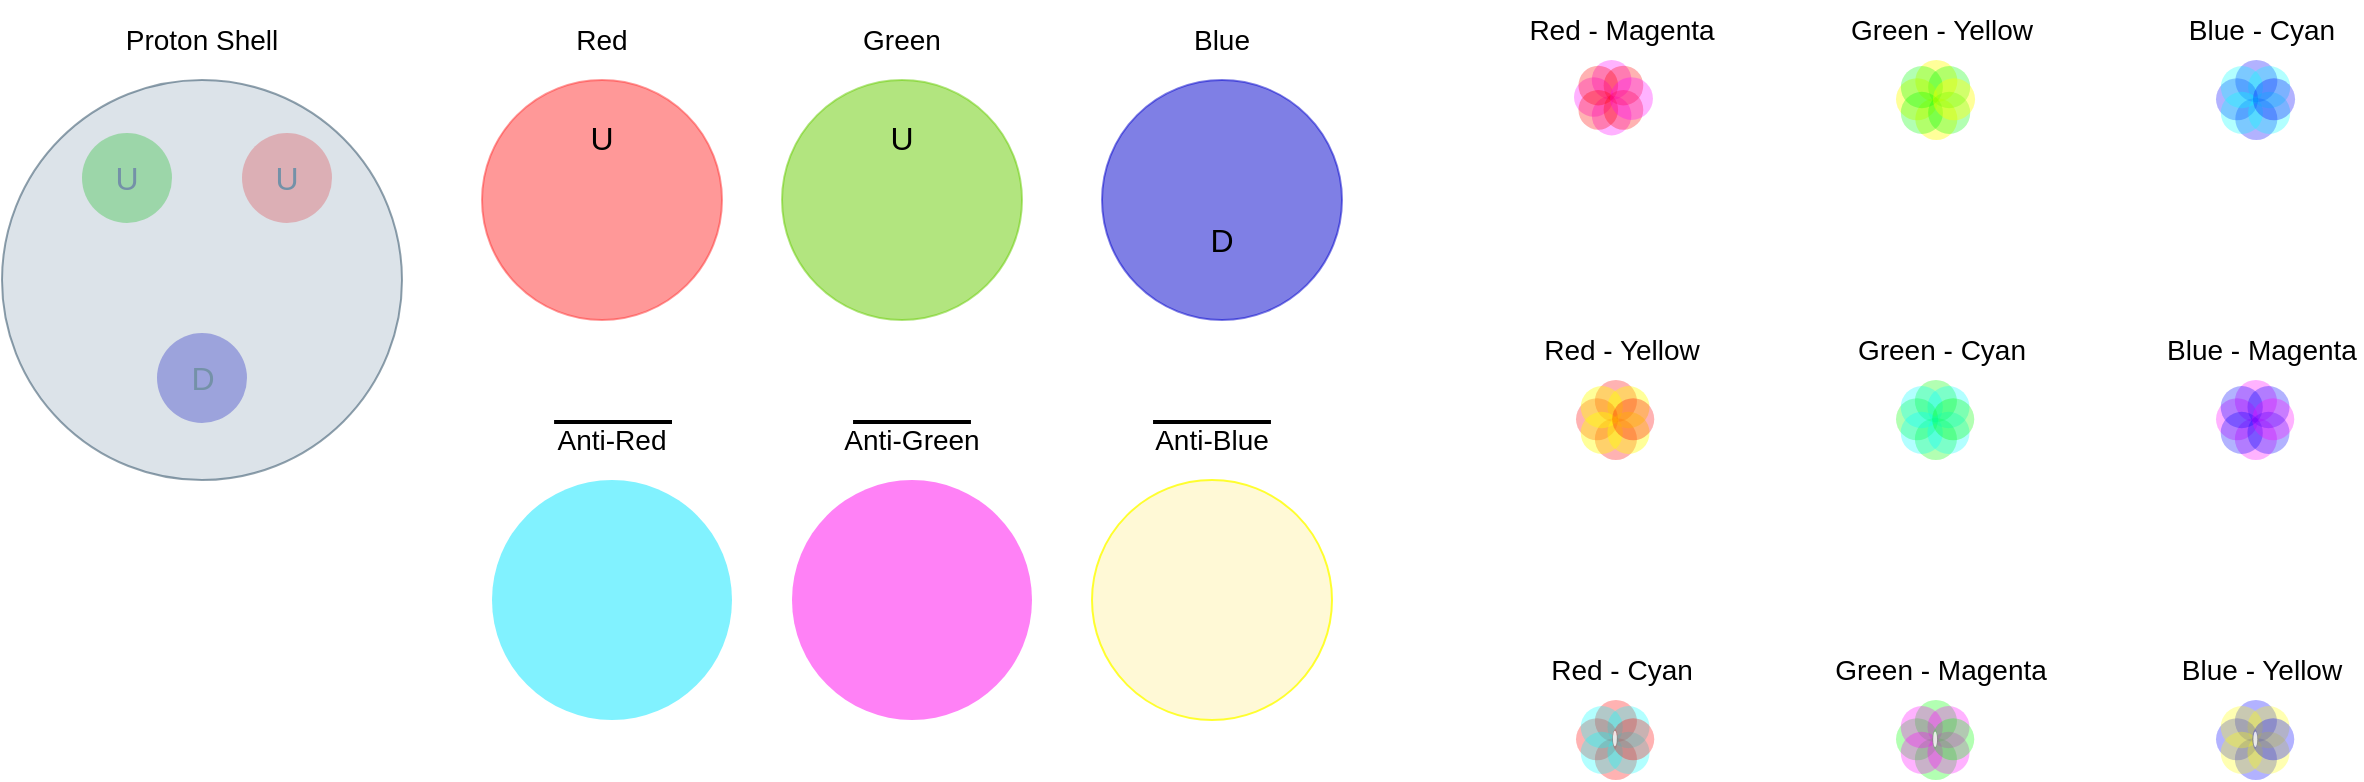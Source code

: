 <mxfile version="26.0.16">
  <diagram id="3228e29e-7158-1315-38df-8450db1d8a1d" name="Page-1">
    <mxGraphModel dx="1426" dy="781" grid="1" gridSize="10" guides="1" tooltips="1" connect="1" arrows="1" fold="1" page="1" pageScale="1" pageWidth="1920" pageHeight="1200" background="none" math="0" shadow="0">
      <root>
        <mxCell id="0" />
        <mxCell id="1" parent="0" />
        <mxCell id="21643" value="U" style="ellipse;whiteSpace=wrap;html=1;aspect=fixed;rounded=1;shadow=0;glass=0;labelBackgroundColor=none;strokeColor=none;strokeWidth=1;fillColor=#00CC00;gradientColor=none;fontFamily=Helvetica;fontSize=16;fontColor=#2F5B7C;align=center;opacity=50;spacing=15;" parent="1" vertex="1">
          <mxGeometry x="80" y="106.5" width="45" height="45" as="geometry" />
        </mxCell>
        <mxCell id="21646" value="D" style="ellipse;whiteSpace=wrap;html=1;aspect=fixed;rounded=1;shadow=0;glass=0;labelBackgroundColor=none;strokeColor=none;strokeWidth=1;fillColor=#0000CC;gradientColor=none;fontFamily=Helvetica;fontSize=16;fontColor=#2F5B7C;align=center;opacity=50;spacing=15;" parent="1" vertex="1">
          <mxGeometry x="117.5" y="206.5" width="45" height="45" as="geometry" />
        </mxCell>
        <mxCell id="21647" value="U" style="ellipse;whiteSpace=wrap;html=1;aspect=fixed;rounded=1;shadow=0;glass=0;labelBackgroundColor=none;strokeColor=none;strokeWidth=1;fillColor=light-dark(#FF3333,#A4A0C6);gradientColor=none;fontFamily=Helvetica;fontSize=16;fontColor=#2F5B7C;align=center;opacity=50;spacing=15;" parent="1" vertex="1">
          <mxGeometry x="160" y="106.5" width="45" height="45" as="geometry" />
        </mxCell>
        <mxCell id="bFYOORf80n9mSj3Ef2z4-21749" value="" style="group;aspect=fixed;" vertex="1" connectable="0" parent="1">
          <mxGeometry x="826" y="70" width="40" height="40" as="geometry" />
        </mxCell>
        <mxCell id="bFYOORf80n9mSj3Ef2z4-21750" value="" style="ellipse;whiteSpace=wrap;html=1;aspect=fixed;rounded=1;shadow=0;labelBackgroundColor=none;strokeColor=none;strokeWidth=3;fillColor=#FF00FF;gradientColor=none;fontFamily=Helvetica;fontSize=14;fontColor=#AE4132;align=center;opacity=30;" vertex="1" parent="bFYOORf80n9mSj3Ef2z4-21749">
          <mxGeometry x="8.889" y="17.857" width="19.832" height="19.832" as="geometry" />
        </mxCell>
        <mxCell id="bFYOORf80n9mSj3Ef2z4-21751" value="" style="ellipse;whiteSpace=wrap;html=1;aspect=fixed;rounded=1;shadow=0;labelBackgroundColor=none;strokeColor=none;strokeWidth=3;fillColor=light-dark(#FF00FF,#85ABC7);gradientColor=none;fontFamily=Helvetica;fontSize=14;fontColor=#AE4132;align=center;opacity=30;" vertex="1" parent="bFYOORf80n9mSj3Ef2z4-21749">
          <mxGeometry x="8.889" width="19.832" height="19.832" as="geometry" />
        </mxCell>
        <mxCell id="bFYOORf80n9mSj3Ef2z4-21752" value="" style="ellipse;whiteSpace=wrap;html=1;aspect=fixed;rounded=1;shadow=0;labelBackgroundColor=none;strokeColor=none;strokeWidth=3;fillColor=light-dark(#ff0000, #2292c4);gradientColor=none;fontFamily=Helvetica;fontSize=14;fontColor=#AE4132;align=center;opacity=30;" vertex="1" parent="bFYOORf80n9mSj3Ef2z4-21749">
          <mxGeometry x="14.815" y="2.857" width="19.832" height="19.832" as="geometry" />
        </mxCell>
        <mxCell id="bFYOORf80n9mSj3Ef2z4-21753" value="" style="ellipse;whiteSpace=wrap;html=1;aspect=fixed;rounded=1;shadow=0;labelBackgroundColor=none;strokeColor=none;strokeWidth=3;fillColor=#FF00FF;gradientColor=none;fontFamily=Helvetica;fontSize=14;fontColor=#AE4132;align=center;opacity=30;" vertex="1" parent="bFYOORf80n9mSj3Ef2z4-21749">
          <mxGeometry y="8.571" width="19.832" height="19.832" as="geometry" />
        </mxCell>
        <mxCell id="bFYOORf80n9mSj3Ef2z4-21754" value="" style="ellipse;whiteSpace=wrap;html=1;aspect=fixed;rounded=1;shadow=0;labelBackgroundColor=none;strokeColor=none;strokeWidth=3;fillColor=#FF0000;gradientColor=none;fontFamily=Helvetica;fontSize=14;fontColor=#AE4132;align=center;opacity=30;" vertex="1" parent="bFYOORf80n9mSj3Ef2z4-21749">
          <mxGeometry x="2.222" y="15" width="19.832" height="19.832" as="geometry" />
        </mxCell>
        <mxCell id="bFYOORf80n9mSj3Ef2z4-21755" value="" style="ellipse;whiteSpace=wrap;html=1;aspect=fixed;rounded=1;shadow=0;labelBackgroundColor=none;strokeColor=none;strokeWidth=3;fillColor=light-dark(#FF0000,#BD6300);gradientColor=none;fontFamily=Helvetica;fontSize=14;fontColor=#AE4132;align=center;opacity=30;" vertex="1" parent="bFYOORf80n9mSj3Ef2z4-21749">
          <mxGeometry x="2.222" y="2.857" width="19.832" height="19.832" as="geometry" />
        </mxCell>
        <mxCell id="bFYOORf80n9mSj3Ef2z4-21756" value="" style="ellipse;whiteSpace=wrap;html=1;aspect=fixed;rounded=1;shadow=0;labelBackgroundColor=none;strokeColor=none;strokeWidth=3;fillColor=light-dark(#FF0000,#ED705F);gradientColor=none;fontFamily=Helvetica;fontSize=14;fontColor=#AE4132;align=center;opacity=30;" vertex="1" parent="bFYOORf80n9mSj3Ef2z4-21749">
          <mxGeometry x="14.815" y="15" width="19.832" height="19.832" as="geometry" />
        </mxCell>
        <mxCell id="bFYOORf80n9mSj3Ef2z4-21757" value="" style="ellipse;whiteSpace=wrap;html=1;aspect=fixed;rounded=1;shadow=0;labelBackgroundColor=none;strokeColor=none;strokeWidth=3;fillColor=#FF00FF;gradientColor=none;fontFamily=Helvetica;fontSize=14;fontColor=#AE4132;align=center;opacity=30;" vertex="1" parent="bFYOORf80n9mSj3Ef2z4-21749">
          <mxGeometry x="18.04" y="8.57" width="21.43" height="21.43" as="geometry" />
        </mxCell>
        <mxCell id="bFYOORf80n9mSj3Ef2z4-21758" value="" style="group;aspect=fixed;" vertex="1" connectable="0" parent="1">
          <mxGeometry x="1147" y="230" width="39.13" height="40" as="geometry" />
        </mxCell>
        <mxCell id="bFYOORf80n9mSj3Ef2z4-21759" value="" style="ellipse;whiteSpace=wrap;html=1;aspect=fixed;rounded=1;shadow=0;labelBackgroundColor=none;strokeColor=none;strokeWidth=3;fillColor=#FF00FF;gradientColor=none;fontFamily=Helvetica;fontSize=14;fontColor=#AE4132;align=center;opacity=30;" vertex="1" parent="bFYOORf80n9mSj3Ef2z4-21758">
          <mxGeometry x="9.434" y="18.952" width="21.047" height="21.047" as="geometry" />
        </mxCell>
        <mxCell id="bFYOORf80n9mSj3Ef2z4-21760" value="" style="ellipse;whiteSpace=wrap;html=1;aspect=fixed;rounded=1;shadow=0;labelBackgroundColor=none;strokeColor=none;strokeWidth=3;fillColor=light-dark(#FF00FF,#85ABC7);gradientColor=none;fontFamily=Helvetica;fontSize=14;fontColor=#AE4132;align=center;opacity=30;" vertex="1" parent="bFYOORf80n9mSj3Ef2z4-21758">
          <mxGeometry x="9.434" width="21.047" height="21.047" as="geometry" />
        </mxCell>
        <mxCell id="bFYOORf80n9mSj3Ef2z4-21761" value="" style="ellipse;whiteSpace=wrap;html=1;aspect=fixed;rounded=1;shadow=0;labelBackgroundColor=none;strokeColor=none;strokeWidth=3;fillColor=light-dark(#0000FF,#BD6300);gradientColor=none;fontFamily=Helvetica;fontSize=14;fontColor=#AE4132;align=center;opacity=30;" vertex="1" parent="bFYOORf80n9mSj3Ef2z4-21758">
          <mxGeometry x="15.723" y="3.032" width="21.047" height="21.047" as="geometry" />
        </mxCell>
        <mxCell id="bFYOORf80n9mSj3Ef2z4-21762" value="" style="ellipse;whiteSpace=wrap;html=1;aspect=fixed;rounded=1;shadow=0;labelBackgroundColor=none;strokeColor=none;strokeWidth=3;fillColor=#FF00FF;gradientColor=none;fontFamily=Helvetica;fontSize=14;fontColor=#AE4132;align=center;opacity=30;" vertex="1" parent="bFYOORf80n9mSj3Ef2z4-21758">
          <mxGeometry y="9.097" width="21.047" height="21.047" as="geometry" />
        </mxCell>
        <mxCell id="bFYOORf80n9mSj3Ef2z4-21763" value="" style="ellipse;whiteSpace=wrap;html=1;aspect=fixed;rounded=1;shadow=0;labelBackgroundColor=none;strokeColor=none;strokeWidth=3;fillColor=light-dark(#0000FF,#BD6300);gradientColor=none;fontFamily=Helvetica;fontSize=14;fontColor=#AE4132;align=center;opacity=30;" vertex="1" parent="bFYOORf80n9mSj3Ef2z4-21758">
          <mxGeometry x="2.359" y="15.92" width="21.047" height="21.047" as="geometry" />
        </mxCell>
        <mxCell id="bFYOORf80n9mSj3Ef2z4-21764" value="" style="ellipse;whiteSpace=wrap;html=1;aspect=fixed;rounded=1;shadow=0;labelBackgroundColor=none;strokeColor=none;strokeWidth=3;fillColor=light-dark(#0000FF,#BD6300);gradientColor=none;fontFamily=Helvetica;fontSize=14;fontColor=#AE4132;align=center;opacity=30;" vertex="1" parent="bFYOORf80n9mSj3Ef2z4-21758">
          <mxGeometry x="2.359" y="3.032" width="21.047" height="21.047" as="geometry" />
        </mxCell>
        <mxCell id="bFYOORf80n9mSj3Ef2z4-21765" value="" style="ellipse;whiteSpace=wrap;html=1;aspect=fixed;rounded=1;shadow=0;labelBackgroundColor=none;strokeColor=none;strokeWidth=3;fillColor=light-dark(#0000FF,#BD6300);gradientColor=none;fontFamily=Helvetica;fontSize=14;fontColor=#AE4132;align=center;opacity=30;" vertex="1" parent="bFYOORf80n9mSj3Ef2z4-21758">
          <mxGeometry x="15.723" y="15.92" width="21.047" height="21.047" as="geometry" />
        </mxCell>
        <mxCell id="bFYOORf80n9mSj3Ef2z4-21766" value="" style="ellipse;whiteSpace=wrap;html=1;aspect=fixed;rounded=1;shadow=0;labelBackgroundColor=none;strokeColor=none;strokeWidth=3;fillColor=#FF00FF;gradientColor=none;fontFamily=Helvetica;fontSize=14;fontColor=#AE4132;align=center;opacity=30;" vertex="1" parent="bFYOORf80n9mSj3Ef2z4-21758">
          <mxGeometry x="18.082" y="9.097" width="21.047" height="21.047" as="geometry" />
        </mxCell>
        <mxCell id="bFYOORf80n9mSj3Ef2z4-21767" value="" style="group;aspect=fixed;" vertex="1" connectable="0" parent="1">
          <mxGeometry x="987" y="70" width="40" height="40" as="geometry" />
        </mxCell>
        <mxCell id="bFYOORf80n9mSj3Ef2z4-21768" value="" style="ellipse;whiteSpace=wrap;html=1;aspect=fixed;rounded=1;shadow=0;labelBackgroundColor=none;strokeColor=none;strokeWidth=3;fillColor=light-dark(#FFFF00,#85ABC7);gradientColor=none;fontFamily=Helvetica;fontSize=14;fontColor=#AE4132;align=center;opacity=40;" vertex="1" parent="bFYOORf80n9mSj3Ef2z4-21767">
          <mxGeometry x="9.644" y="18.952" width="21.048" height="21.048" as="geometry" />
        </mxCell>
        <mxCell id="bFYOORf80n9mSj3Ef2z4-21769" value="" style="ellipse;whiteSpace=wrap;html=1;aspect=fixed;rounded=1;shadow=0;labelBackgroundColor=none;strokeColor=none;strokeWidth=3;fillColor=light-dark(#FFFF00,#85ABC7);gradientColor=none;fontFamily=Helvetica;fontSize=14;fontColor=#AE4132;align=center;opacity=40;" vertex="1" parent="bFYOORf80n9mSj3Ef2z4-21767">
          <mxGeometry x="9.644" width="21.048" height="21.048" as="geometry" />
        </mxCell>
        <mxCell id="bFYOORf80n9mSj3Ef2z4-21770" value="" style="ellipse;whiteSpace=wrap;html=1;aspect=fixed;rounded=1;shadow=0;labelBackgroundColor=none;strokeColor=none;strokeWidth=3;fillColor=light-dark(#00FF00,#BD6300);gradientColor=none;fontFamily=Helvetica;fontSize=14;fontColor=#AE4132;align=center;opacity=30;" vertex="1" parent="bFYOORf80n9mSj3Ef2z4-21767">
          <mxGeometry x="16.073" y="3.032" width="21.048" height="21.048" as="geometry" />
        </mxCell>
        <mxCell id="bFYOORf80n9mSj3Ef2z4-21771" value="" style="ellipse;whiteSpace=wrap;html=1;aspect=fixed;rounded=1;shadow=0;labelBackgroundColor=none;strokeColor=none;strokeWidth=3;fillColor=light-dark(#FFFF00,#85ABC7);gradientColor=none;fontFamily=Helvetica;fontSize=14;fontColor=#AE4132;align=center;opacity=40;" vertex="1" parent="bFYOORf80n9mSj3Ef2z4-21767">
          <mxGeometry y="9.097" width="21.048" height="21.048" as="geometry" />
        </mxCell>
        <mxCell id="bFYOORf80n9mSj3Ef2z4-21772" value="" style="ellipse;whiteSpace=wrap;html=1;aspect=fixed;rounded=1;shadow=0;labelBackgroundColor=none;strokeColor=none;strokeWidth=3;fillColor=light-dark(#00FF00,#BD6300);gradientColor=none;fontFamily=Helvetica;fontSize=14;fontColor=#AE4132;align=center;opacity=30;" vertex="1" parent="bFYOORf80n9mSj3Ef2z4-21767">
          <mxGeometry x="2.411" y="15.92" width="21.048" height="21.048" as="geometry" />
        </mxCell>
        <mxCell id="bFYOORf80n9mSj3Ef2z4-21773" value="" style="ellipse;whiteSpace=wrap;html=1;aspect=fixed;rounded=1;shadow=0;labelBackgroundColor=none;strokeColor=none;strokeWidth=3;fillColor=light-dark(#00FF00,#BD6300);gradientColor=none;fontFamily=Helvetica;fontSize=14;fontColor=#AE4132;align=center;opacity=30;" vertex="1" parent="bFYOORf80n9mSj3Ef2z4-21767">
          <mxGeometry x="2.411" y="3.032" width="21.048" height="21.048" as="geometry" />
        </mxCell>
        <mxCell id="bFYOORf80n9mSj3Ef2z4-21774" value="" style="ellipse;whiteSpace=wrap;html=1;aspect=fixed;rounded=1;shadow=0;labelBackgroundColor=none;strokeColor=none;strokeWidth=3;fillColor=light-dark(#00FF00,#BD6300);gradientColor=none;fontFamily=Helvetica;fontSize=14;fontColor=#AE4132;align=center;opacity=30;" vertex="1" parent="bFYOORf80n9mSj3Ef2z4-21767">
          <mxGeometry x="16.073" y="15.92" width="21.048" height="21.048" as="geometry" />
        </mxCell>
        <mxCell id="bFYOORf80n9mSj3Ef2z4-21775" value="" style="ellipse;whiteSpace=wrap;html=1;aspect=fixed;rounded=1;shadow=0;labelBackgroundColor=none;strokeColor=none;strokeWidth=3;fillColor=light-dark(#FFFF00,#85ABC7);gradientColor=none;fontFamily=Helvetica;fontSize=14;fontColor=#AE4132;align=center;opacity=40;" vertex="1" parent="bFYOORf80n9mSj3Ef2z4-21767">
          <mxGeometry x="18.484" y="9.097" width="21.048" height="21.048" as="geometry" />
        </mxCell>
        <mxCell id="bFYOORf80n9mSj3Ef2z4-21776" value="" style="group;aspect=fixed;" vertex="1" connectable="0" parent="1">
          <mxGeometry x="827" y="230" width="39.13" height="40" as="geometry" />
        </mxCell>
        <mxCell id="bFYOORf80n9mSj3Ef2z4-21777" value="" style="ellipse;whiteSpace=wrap;html=1;aspect=fixed;rounded=1;shadow=0;labelBackgroundColor=none;strokeColor=none;strokeWidth=3;fillColor=light-dark(#FF0000,#85ABC7);gradientColor=none;fontFamily=Helvetica;fontSize=14;fontColor=#AE4132;align=center;opacity=30;" vertex="1" parent="bFYOORf80n9mSj3Ef2z4-21776">
          <mxGeometry x="9.434" y="18.952" width="21.047" height="21.047" as="geometry" />
        </mxCell>
        <mxCell id="bFYOORf80n9mSj3Ef2z4-21778" value="" style="ellipse;whiteSpace=wrap;html=1;aspect=fixed;rounded=1;shadow=0;labelBackgroundColor=none;strokeColor=none;strokeWidth=3;fillColor=light-dark(#FF0000,#85ABC7);gradientColor=none;fontFamily=Helvetica;fontSize=14;fontColor=#AE4132;align=center;opacity=30;" vertex="1" parent="bFYOORf80n9mSj3Ef2z4-21776">
          <mxGeometry x="9.434" width="21.047" height="21.047" as="geometry" />
        </mxCell>
        <mxCell id="bFYOORf80n9mSj3Ef2z4-21779" value="" style="ellipse;whiteSpace=wrap;html=1;aspect=fixed;rounded=1;shadow=0;labelBackgroundColor=none;strokeColor=none;strokeWidth=3;fillColor=light-dark(#FFFF00,#BD6300);gradientColor=none;fontFamily=Helvetica;fontSize=14;fontColor=#AE4132;align=center;opacity=40;" vertex="1" parent="bFYOORf80n9mSj3Ef2z4-21776">
          <mxGeometry x="15.723" y="3.032" width="21.047" height="21.047" as="geometry" />
        </mxCell>
        <mxCell id="bFYOORf80n9mSj3Ef2z4-21780" value="" style="ellipse;whiteSpace=wrap;html=1;aspect=fixed;rounded=1;shadow=0;labelBackgroundColor=none;strokeColor=none;strokeWidth=3;fillColor=light-dark(#FF0000,#85ABC7);gradientColor=none;fontFamily=Helvetica;fontSize=14;fontColor=#AE4132;align=center;opacity=30;" vertex="1" parent="bFYOORf80n9mSj3Ef2z4-21776">
          <mxGeometry y="9.097" width="21.047" height="21.047" as="geometry" />
        </mxCell>
        <mxCell id="bFYOORf80n9mSj3Ef2z4-21781" value="" style="ellipse;whiteSpace=wrap;html=1;aspect=fixed;rounded=1;shadow=0;labelBackgroundColor=none;strokeColor=none;strokeWidth=3;fillColor=light-dark(#FFFF00,#BD6300);gradientColor=none;fontFamily=Helvetica;fontSize=14;fontColor=#AE4132;align=center;opacity=40;" vertex="1" parent="bFYOORf80n9mSj3Ef2z4-21776">
          <mxGeometry x="2.359" y="15.92" width="21.047" height="21.047" as="geometry" />
        </mxCell>
        <mxCell id="bFYOORf80n9mSj3Ef2z4-21782" value="" style="ellipse;whiteSpace=wrap;html=1;aspect=fixed;rounded=1;shadow=0;labelBackgroundColor=none;strokeColor=none;strokeWidth=3;fillColor=light-dark(#FFFF00,#BD6300);gradientColor=none;fontFamily=Helvetica;fontSize=14;fontColor=#AE4132;align=center;opacity=40;" vertex="1" parent="bFYOORf80n9mSj3Ef2z4-21776">
          <mxGeometry x="2.359" y="3.032" width="21.047" height="21.047" as="geometry" />
        </mxCell>
        <mxCell id="bFYOORf80n9mSj3Ef2z4-21783" value="" style="ellipse;whiteSpace=wrap;html=1;aspect=fixed;rounded=1;shadow=0;labelBackgroundColor=none;strokeColor=none;strokeWidth=3;fillColor=light-dark(#FFFF00,#BD6300);gradientColor=none;fontFamily=Helvetica;fontSize=14;fontColor=#AE4132;align=center;opacity=40;" vertex="1" parent="bFYOORf80n9mSj3Ef2z4-21776">
          <mxGeometry x="15.723" y="15.92" width="21.047" height="21.047" as="geometry" />
        </mxCell>
        <mxCell id="bFYOORf80n9mSj3Ef2z4-21784" value="" style="ellipse;whiteSpace=wrap;html=1;aspect=fixed;rounded=1;shadow=0;labelBackgroundColor=none;strokeColor=none;strokeWidth=3;fillColor=light-dark(#FF0000,#85ABC7);gradientColor=none;fontFamily=Helvetica;fontSize=14;fontColor=#AE4132;align=center;opacity=30;" vertex="1" parent="bFYOORf80n9mSj3Ef2z4-21776">
          <mxGeometry x="18.082" y="9.097" width="21.047" height="21.047" as="geometry" />
        </mxCell>
        <mxCell id="bFYOORf80n9mSj3Ef2z4-21785" value="" style="group;aspect=fixed;" vertex="1" connectable="0" parent="1">
          <mxGeometry x="1147" y="70" width="40" height="40" as="geometry" />
        </mxCell>
        <mxCell id="bFYOORf80n9mSj3Ef2z4-21786" value="" style="ellipse;whiteSpace=wrap;html=1;aspect=fixed;rounded=1;shadow=0;labelBackgroundColor=none;strokeColor=none;strokeWidth=3;fillColor=light-dark(#0000FF,#85ABC7);gradientColor=none;fontFamily=Helvetica;fontSize=14;fontColor=#AE4132;align=center;opacity=30;" vertex="1" parent="bFYOORf80n9mSj3Ef2z4-21785">
          <mxGeometry x="9.644" y="18.952" width="21.048" height="21.048" as="geometry" />
        </mxCell>
        <mxCell id="bFYOORf80n9mSj3Ef2z4-21787" value="" style="ellipse;whiteSpace=wrap;html=1;aspect=fixed;rounded=1;shadow=0;labelBackgroundColor=none;strokeColor=none;strokeWidth=3;fillColor=light-dark(#0000FF,#85ABC7);gradientColor=none;fontFamily=Helvetica;fontSize=14;fontColor=#AE4132;align=center;opacity=30;" vertex="1" parent="bFYOORf80n9mSj3Ef2z4-21785">
          <mxGeometry x="9.644" width="21.048" height="21.048" as="geometry" />
        </mxCell>
        <mxCell id="bFYOORf80n9mSj3Ef2z4-21788" value="" style="ellipse;whiteSpace=wrap;html=1;aspect=fixed;rounded=1;shadow=0;labelBackgroundColor=none;strokeColor=none;strokeWidth=3;fillColor=light-dark(#00FFFF,#BD6300);gradientColor=none;fontFamily=Helvetica;fontSize=14;fontColor=#AE4132;align=center;opacity=30;" vertex="1" parent="bFYOORf80n9mSj3Ef2z4-21785">
          <mxGeometry x="16.073" y="3.032" width="21.048" height="21.048" as="geometry" />
        </mxCell>
        <mxCell id="bFYOORf80n9mSj3Ef2z4-21789" value="" style="ellipse;whiteSpace=wrap;html=1;aspect=fixed;rounded=1;shadow=0;labelBackgroundColor=none;strokeColor=none;strokeWidth=3;fillColor=light-dark(#0000FF,#85ABC7);gradientColor=none;fontFamily=Helvetica;fontSize=14;fontColor=#AE4132;align=center;opacity=30;" vertex="1" parent="bFYOORf80n9mSj3Ef2z4-21785">
          <mxGeometry y="9.097" width="21.048" height="21.048" as="geometry" />
        </mxCell>
        <mxCell id="bFYOORf80n9mSj3Ef2z4-21790" value="" style="ellipse;whiteSpace=wrap;html=1;aspect=fixed;rounded=1;shadow=0;labelBackgroundColor=none;strokeColor=none;strokeWidth=3;fillColor=light-dark(#00FFFF,#BD6300);gradientColor=none;fontFamily=Helvetica;fontSize=14;fontColor=#AE4132;align=center;opacity=30;" vertex="1" parent="bFYOORf80n9mSj3Ef2z4-21785">
          <mxGeometry x="2.411" y="15.92" width="21.048" height="21.048" as="geometry" />
        </mxCell>
        <mxCell id="bFYOORf80n9mSj3Ef2z4-21791" value="" style="ellipse;whiteSpace=wrap;html=1;aspect=fixed;rounded=1;shadow=0;labelBackgroundColor=none;strokeColor=none;strokeWidth=3;fillColor=light-dark(#00FFFF,#BD6300);gradientColor=none;fontFamily=Helvetica;fontSize=14;fontColor=#AE4132;align=center;opacity=30;" vertex="1" parent="bFYOORf80n9mSj3Ef2z4-21785">
          <mxGeometry x="2.411" y="3.032" width="21.048" height="21.048" as="geometry" />
        </mxCell>
        <mxCell id="bFYOORf80n9mSj3Ef2z4-21792" value="" style="ellipse;whiteSpace=wrap;html=1;aspect=fixed;rounded=1;shadow=0;labelBackgroundColor=none;strokeColor=none;strokeWidth=3;fillColor=light-dark(#00FFFF,#BD6300);gradientColor=none;fontFamily=Helvetica;fontSize=14;fontColor=#AE4132;align=center;opacity=30;" vertex="1" parent="bFYOORf80n9mSj3Ef2z4-21785">
          <mxGeometry x="16.073" y="15.92" width="21.048" height="21.048" as="geometry" />
        </mxCell>
        <mxCell id="bFYOORf80n9mSj3Ef2z4-21793" value="" style="ellipse;whiteSpace=wrap;html=1;aspect=fixed;rounded=1;shadow=0;labelBackgroundColor=none;strokeColor=none;strokeWidth=3;fillColor=light-dark(#0000FF,#85ABC7);gradientColor=none;fontFamily=Helvetica;fontSize=14;fontColor=#AE4132;align=center;opacity=30;" vertex="1" parent="bFYOORf80n9mSj3Ef2z4-21785">
          <mxGeometry x="18.484" y="9.097" width="21.048" height="21.048" as="geometry" />
        </mxCell>
        <mxCell id="bFYOORf80n9mSj3Ef2z4-21794" value="" style="group;aspect=fixed;" vertex="1" connectable="0" parent="1">
          <mxGeometry x="987" y="230" width="39.13" height="40" as="geometry" />
        </mxCell>
        <mxCell id="bFYOORf80n9mSj3Ef2z4-21795" value="" style="ellipse;whiteSpace=wrap;html=1;aspect=fixed;rounded=1;shadow=0;labelBackgroundColor=none;strokeColor=none;strokeWidth=3;fillColor=light-dark(#00FF00,#85ABC7);gradientColor=none;fontFamily=Helvetica;fontSize=14;fontColor=#AE4132;align=center;opacity=30;" vertex="1" parent="bFYOORf80n9mSj3Ef2z4-21794">
          <mxGeometry x="9.434" y="18.952" width="21.047" height="21.047" as="geometry" />
        </mxCell>
        <mxCell id="bFYOORf80n9mSj3Ef2z4-21796" value="" style="ellipse;whiteSpace=wrap;html=1;aspect=fixed;rounded=1;shadow=0;labelBackgroundColor=none;strokeColor=none;strokeWidth=3;fillColor=light-dark(#00FF00,#85ABC7);gradientColor=none;fontFamily=Helvetica;fontSize=14;fontColor=#AE4132;align=center;opacity=30;" vertex="1" parent="bFYOORf80n9mSj3Ef2z4-21794">
          <mxGeometry x="9.434" width="21.047" height="21.047" as="geometry" />
        </mxCell>
        <mxCell id="bFYOORf80n9mSj3Ef2z4-21797" value="" style="ellipse;whiteSpace=wrap;html=1;aspect=fixed;rounded=1;shadow=0;labelBackgroundColor=none;strokeColor=none;strokeWidth=3;fillColor=light-dark(#00FFFF,#BD6300);gradientColor=none;fontFamily=Helvetica;fontSize=14;fontColor=#AE4132;align=center;opacity=30;" vertex="1" parent="bFYOORf80n9mSj3Ef2z4-21794">
          <mxGeometry x="15.723" y="3.032" width="21.047" height="21.047" as="geometry" />
        </mxCell>
        <mxCell id="bFYOORf80n9mSj3Ef2z4-21798" value="" style="ellipse;whiteSpace=wrap;html=1;aspect=fixed;rounded=1;shadow=0;labelBackgroundColor=none;strokeColor=none;strokeWidth=3;fillColor=light-dark(#00FF00,#85ABC7);gradientColor=none;fontFamily=Helvetica;fontSize=14;fontColor=#AE4132;align=center;opacity=30;" vertex="1" parent="bFYOORf80n9mSj3Ef2z4-21794">
          <mxGeometry y="9.097" width="21.047" height="21.047" as="geometry" />
        </mxCell>
        <mxCell id="bFYOORf80n9mSj3Ef2z4-21799" value="" style="ellipse;whiteSpace=wrap;html=1;aspect=fixed;rounded=1;shadow=0;labelBackgroundColor=none;strokeColor=none;strokeWidth=3;fillColor=light-dark(#00FFFF,#BD6300);gradientColor=none;fontFamily=Helvetica;fontSize=14;fontColor=#AE4132;align=center;opacity=30;" vertex="1" parent="bFYOORf80n9mSj3Ef2z4-21794">
          <mxGeometry x="2.359" y="15.92" width="21.047" height="21.047" as="geometry" />
        </mxCell>
        <mxCell id="bFYOORf80n9mSj3Ef2z4-21800" value="" style="ellipse;whiteSpace=wrap;html=1;aspect=fixed;rounded=1;shadow=0;labelBackgroundColor=none;strokeColor=none;strokeWidth=3;fillColor=light-dark(#00FFFF,#BD6300);gradientColor=none;fontFamily=Helvetica;fontSize=14;fontColor=#AE4132;align=center;opacity=30;" vertex="1" parent="bFYOORf80n9mSj3Ef2z4-21794">
          <mxGeometry x="2.359" y="3.032" width="21.047" height="21.047" as="geometry" />
        </mxCell>
        <mxCell id="bFYOORf80n9mSj3Ef2z4-21801" value="" style="ellipse;whiteSpace=wrap;html=1;aspect=fixed;rounded=1;shadow=0;labelBackgroundColor=none;strokeColor=none;strokeWidth=3;fillColor=light-dark(#00FFFF,#BD6300);gradientColor=none;fontFamily=Helvetica;fontSize=14;fontColor=#AE4132;align=center;opacity=30;" vertex="1" parent="bFYOORf80n9mSj3Ef2z4-21794">
          <mxGeometry x="15.723" y="15.92" width="21.047" height="21.047" as="geometry" />
        </mxCell>
        <mxCell id="bFYOORf80n9mSj3Ef2z4-21802" value="" style="ellipse;whiteSpace=wrap;html=1;aspect=fixed;rounded=1;shadow=0;labelBackgroundColor=none;strokeColor=none;strokeWidth=3;fillColor=light-dark(#00FF00,#85ABC7);gradientColor=none;fontFamily=Helvetica;fontSize=14;fontColor=#AE4132;align=center;opacity=30;" vertex="1" parent="bFYOORf80n9mSj3Ef2z4-21794">
          <mxGeometry x="18.082" y="9.097" width="21.047" height="21.047" as="geometry" />
        </mxCell>
        <mxCell id="bFYOORf80n9mSj3Ef2z4-21803" value="&lt;font style=&quot;font-size: 14px;&quot;&gt;Red - Magenta&lt;/font&gt;" style="text;strokeColor=none;align=center;fillColor=none;html=1;verticalAlign=middle;whiteSpace=wrap;rounded=0;" vertex="1" parent="1">
          <mxGeometry x="800" y="40" width="100" height="30" as="geometry" />
        </mxCell>
        <mxCell id="bFYOORf80n9mSj3Ef2z4-21804" value="&lt;font style=&quot;font-size: 14px;&quot;&gt;Blue - Cyan&lt;/font&gt;" style="text;strokeColor=none;align=center;fillColor=none;html=1;verticalAlign=middle;whiteSpace=wrap;rounded=0;" vertex="1" parent="1">
          <mxGeometry x="1120" y="40" width="100" height="30" as="geometry" />
        </mxCell>
        <mxCell id="bFYOORf80n9mSj3Ef2z4-21805" value="&lt;font style=&quot;font-size: 14px;&quot;&gt;Green - Yellow&lt;/font&gt;" style="text;strokeColor=none;align=center;fillColor=none;html=1;verticalAlign=middle;whiteSpace=wrap;rounded=0;" vertex="1" parent="1">
          <mxGeometry x="960" y="40" width="100" height="30" as="geometry" />
        </mxCell>
        <mxCell id="bFYOORf80n9mSj3Ef2z4-21806" value="&lt;font style=&quot;font-size: 14px;&quot;&gt;Red - Yellow&lt;/font&gt;" style="text;strokeColor=none;align=center;fillColor=none;html=1;verticalAlign=middle;whiteSpace=wrap;rounded=0;" vertex="1" parent="1">
          <mxGeometry x="800" y="200" width="100" height="30" as="geometry" />
        </mxCell>
        <mxCell id="bFYOORf80n9mSj3Ef2z4-21807" value="&lt;font style=&quot;font-size: 14px;&quot;&gt;Green - Cyan&lt;/font&gt;" style="text;strokeColor=none;align=center;fillColor=none;html=1;verticalAlign=middle;whiteSpace=wrap;rounded=0;" vertex="1" parent="1">
          <mxGeometry x="960" y="200" width="100" height="30" as="geometry" />
        </mxCell>
        <mxCell id="bFYOORf80n9mSj3Ef2z4-21808" value="&lt;span style=&quot;font-size: 14px;&quot;&gt;Blue - Magenta&lt;/span&gt;" style="text;strokeColor=none;align=center;fillColor=none;html=1;verticalAlign=middle;whiteSpace=wrap;rounded=0;" vertex="1" parent="1">
          <mxGeometry x="1120" y="200" width="100" height="30" as="geometry" />
        </mxCell>
        <mxCell id="bFYOORf80n9mSj3Ef2z4-21809" value="&lt;font style=&quot;font-size: 14px;&quot;&gt;Red - Cyan&lt;/font&gt;" style="text;strokeColor=none;align=center;fillColor=none;html=1;verticalAlign=middle;whiteSpace=wrap;rounded=0;" vertex="1" parent="1">
          <mxGeometry x="800" y="360" width="100" height="30" as="geometry" />
        </mxCell>
        <mxCell id="bFYOORf80n9mSj3Ef2z4-21810" value="&lt;font style=&quot;font-size: 14px;&quot;&gt;Green - Magenta&lt;/font&gt;" style="text;strokeColor=none;align=center;fillColor=none;html=1;verticalAlign=middle;whiteSpace=wrap;rounded=0;" vertex="1" parent="1">
          <mxGeometry x="951.41" y="360" width="117.17" height="30" as="geometry" />
        </mxCell>
        <mxCell id="bFYOORf80n9mSj3Ef2z4-21811" value="&lt;span style=&quot;font-size: 14px;&quot;&gt;Blue - Yellow&lt;/span&gt;" style="text;strokeColor=none;align=center;fillColor=none;html=1;verticalAlign=middle;whiteSpace=wrap;rounded=0;" vertex="1" parent="1">
          <mxGeometry x="1120" y="360" width="100" height="30" as="geometry" />
        </mxCell>
        <mxCell id="bFYOORf80n9mSj3Ef2z4-21812" value="" style="group;aspect=fixed;" vertex="1" connectable="0" parent="1">
          <mxGeometry x="987" y="390" width="39.13" height="40" as="geometry" />
        </mxCell>
        <mxCell id="bFYOORf80n9mSj3Ef2z4-21813" value="" style="ellipse;whiteSpace=wrap;html=1;aspect=fixed;rounded=1;shadow=0;labelBackgroundColor=none;strokeColor=none;strokeWidth=3;fillColor=light-dark(#00FF00,#85ABC7);gradientColor=none;fontFamily=Helvetica;fontSize=14;fontColor=#AE4132;align=center;opacity=30;" vertex="1" parent="bFYOORf80n9mSj3Ef2z4-21812">
          <mxGeometry x="9.434" y="18.952" width="21.047" height="21.047" as="geometry" />
        </mxCell>
        <mxCell id="bFYOORf80n9mSj3Ef2z4-21814" value="" style="ellipse;whiteSpace=wrap;html=1;aspect=fixed;rounded=1;shadow=0;labelBackgroundColor=none;strokeColor=none;strokeWidth=3;fillColor=light-dark(#00FF00,#85ABC7);gradientColor=none;fontFamily=Helvetica;fontSize=14;fontColor=#AE4132;align=center;opacity=30;" vertex="1" parent="bFYOORf80n9mSj3Ef2z4-21812">
          <mxGeometry x="9.434" width="21.047" height="21.047" as="geometry" />
        </mxCell>
        <mxCell id="bFYOORf80n9mSj3Ef2z4-21815" value="" style="ellipse;whiteSpace=wrap;html=1;aspect=fixed;rounded=1;shadow=0;labelBackgroundColor=none;strokeColor=none;strokeWidth=3;fillColor=light-dark(#FF00FF,#BD6300);gradientColor=none;fontFamily=Helvetica;fontSize=14;fontColor=#AE4132;align=center;opacity=30;" vertex="1" parent="bFYOORf80n9mSj3Ef2z4-21812">
          <mxGeometry x="15.723" y="3.032" width="21.047" height="21.047" as="geometry" />
        </mxCell>
        <mxCell id="bFYOORf80n9mSj3Ef2z4-21816" value="" style="ellipse;whiteSpace=wrap;html=1;aspect=fixed;rounded=1;shadow=0;labelBackgroundColor=none;strokeColor=none;strokeWidth=3;fillColor=light-dark(#00FF00,#85ABC7);gradientColor=none;fontFamily=Helvetica;fontSize=14;fontColor=#AE4132;align=center;opacity=30;" vertex="1" parent="bFYOORf80n9mSj3Ef2z4-21812">
          <mxGeometry y="9.097" width="21.047" height="21.047" as="geometry" />
        </mxCell>
        <mxCell id="bFYOORf80n9mSj3Ef2z4-21817" value="" style="ellipse;whiteSpace=wrap;html=1;aspect=fixed;rounded=1;shadow=0;labelBackgroundColor=none;strokeColor=none;strokeWidth=3;fillColor=light-dark(#FF00FF,#BD6300);gradientColor=none;fontFamily=Helvetica;fontSize=14;fontColor=#AE4132;align=center;opacity=30;" vertex="1" parent="bFYOORf80n9mSj3Ef2z4-21812">
          <mxGeometry x="2.359" y="15.92" width="21.047" height="21.047" as="geometry" />
        </mxCell>
        <mxCell id="bFYOORf80n9mSj3Ef2z4-21818" value="" style="ellipse;whiteSpace=wrap;html=1;aspect=fixed;rounded=1;shadow=0;labelBackgroundColor=none;strokeColor=none;strokeWidth=3;fillColor=light-dark(#FF00FF,#BD6300);gradientColor=none;fontFamily=Helvetica;fontSize=14;fontColor=#AE4132;align=center;opacity=30;" vertex="1" parent="bFYOORf80n9mSj3Ef2z4-21812">
          <mxGeometry x="2.359" y="3.032" width="21.047" height="21.047" as="geometry" />
        </mxCell>
        <mxCell id="bFYOORf80n9mSj3Ef2z4-21819" value="" style="ellipse;whiteSpace=wrap;html=1;aspect=fixed;rounded=1;shadow=0;labelBackgroundColor=none;strokeColor=none;strokeWidth=3;fillColor=light-dark(#FF00FF,#BD6300);gradientColor=none;fontFamily=Helvetica;fontSize=14;fontColor=#AE4132;align=center;opacity=30;" vertex="1" parent="bFYOORf80n9mSj3Ef2z4-21812">
          <mxGeometry x="15.723" y="15.92" width="21.047" height="21.047" as="geometry" />
        </mxCell>
        <mxCell id="bFYOORf80n9mSj3Ef2z4-21820" value="" style="ellipse;whiteSpace=wrap;html=1;aspect=fixed;rounded=1;shadow=0;labelBackgroundColor=none;strokeColor=none;strokeWidth=3;fillColor=light-dark(#00FF00,#85ABC7);gradientColor=none;fontFamily=Helvetica;fontSize=14;fontColor=#AE4132;align=center;opacity=30;" vertex="1" parent="bFYOORf80n9mSj3Ef2z4-21812">
          <mxGeometry x="18.082" y="9.097" width="21.047" height="21.047" as="geometry" />
        </mxCell>
        <mxCell id="bFYOORf80n9mSj3Ef2z4-21821" value="" style="ellipse;whiteSpace=wrap;html=1;rounded=1;shadow=0;labelBackgroundColor=none;strokeColor=none;strokeWidth=3;fillColor=light-dark(#FFFFFF,#85ABC7);gradientColor=none;fontFamily=Helvetica;fontSize=14;fontColor=#AE4132;align=center;opacity=80;" vertex="1" parent="bFYOORf80n9mSj3Ef2z4-21812">
          <mxGeometry x="18.587" y="15.707" width="1.957" height="7.826" as="geometry" />
        </mxCell>
        <mxCell id="bFYOORf80n9mSj3Ef2z4-21822" value="" style="group;aspect=fixed;" vertex="1" connectable="0" parent="1">
          <mxGeometry x="827" y="390" width="39.13" height="40" as="geometry" />
        </mxCell>
        <mxCell id="bFYOORf80n9mSj3Ef2z4-21823" value="" style="ellipse;whiteSpace=wrap;html=1;aspect=fixed;rounded=1;shadow=0;labelBackgroundColor=none;strokeColor=none;strokeWidth=3;fillColor=light-dark(#FF0000,#85ABC7);gradientColor=none;fontFamily=Helvetica;fontSize=14;fontColor=#AE4132;align=center;opacity=30;" vertex="1" parent="bFYOORf80n9mSj3Ef2z4-21822">
          <mxGeometry x="9.434" y="18.952" width="21.047" height="21.047" as="geometry" />
        </mxCell>
        <mxCell id="bFYOORf80n9mSj3Ef2z4-21824" value="" style="ellipse;whiteSpace=wrap;html=1;aspect=fixed;rounded=1;shadow=0;labelBackgroundColor=none;strokeColor=none;strokeWidth=3;fillColor=light-dark(#FF0000,#85ABC7);gradientColor=none;fontFamily=Helvetica;fontSize=14;fontColor=#AE4132;align=center;opacity=30;" vertex="1" parent="bFYOORf80n9mSj3Ef2z4-21822">
          <mxGeometry x="9.434" width="21.047" height="21.047" as="geometry" />
        </mxCell>
        <mxCell id="bFYOORf80n9mSj3Ef2z4-21825" value="" style="ellipse;whiteSpace=wrap;html=1;aspect=fixed;rounded=1;shadow=0;labelBackgroundColor=none;strokeColor=none;strokeWidth=3;fillColor=light-dark(#00FFFF,#BD6300);gradientColor=none;fontFamily=Helvetica;fontSize=14;fontColor=#FF0000;align=center;opacity=30;" vertex="1" parent="bFYOORf80n9mSj3Ef2z4-21822">
          <mxGeometry x="15.723" y="3.032" width="21.047" height="21.047" as="geometry" />
        </mxCell>
        <mxCell id="bFYOORf80n9mSj3Ef2z4-21826" value="" style="ellipse;whiteSpace=wrap;html=1;aspect=fixed;rounded=1;shadow=0;labelBackgroundColor=none;strokeColor=none;strokeWidth=3;fillColor=light-dark(#FF0000,#85ABC7);gradientColor=none;fontFamily=Helvetica;fontSize=14;fontColor=#AE4132;align=center;opacity=30;" vertex="1" parent="bFYOORf80n9mSj3Ef2z4-21822">
          <mxGeometry y="9.097" width="21.047" height="21.047" as="geometry" />
        </mxCell>
        <mxCell id="bFYOORf80n9mSj3Ef2z4-21827" value="" style="ellipse;whiteSpace=wrap;html=1;aspect=fixed;rounded=1;shadow=0;labelBackgroundColor=none;strokeColor=none;strokeWidth=3;fillColor=light-dark(#00FFFF,#BD6300);gradientColor=none;fontFamily=Helvetica;fontSize=14;fontColor=#FF0000;align=center;opacity=30;" vertex="1" parent="bFYOORf80n9mSj3Ef2z4-21822">
          <mxGeometry x="2.359" y="15.92" width="21.047" height="21.047" as="geometry" />
        </mxCell>
        <mxCell id="bFYOORf80n9mSj3Ef2z4-21828" value="" style="ellipse;whiteSpace=wrap;html=1;aspect=fixed;rounded=1;shadow=0;labelBackgroundColor=none;strokeColor=none;strokeWidth=3;fillColor=light-dark(#00FFFF,#BD6300);gradientColor=none;fontFamily=Helvetica;fontSize=14;fontColor=#FF0000;align=center;opacity=30;" vertex="1" parent="bFYOORf80n9mSj3Ef2z4-21822">
          <mxGeometry x="2.359" y="3.032" width="21.047" height="21.047" as="geometry" />
        </mxCell>
        <mxCell id="bFYOORf80n9mSj3Ef2z4-21829" value="" style="ellipse;whiteSpace=wrap;html=1;aspect=fixed;rounded=1;shadow=0;labelBackgroundColor=none;strokeColor=none;strokeWidth=3;fillColor=light-dark(#00FFFF,#BD6300);gradientColor=none;fontFamily=Helvetica;fontSize=14;fontColor=#FF0000;align=center;opacity=30;" vertex="1" parent="bFYOORf80n9mSj3Ef2z4-21822">
          <mxGeometry x="15.723" y="15.92" width="21.047" height="21.047" as="geometry" />
        </mxCell>
        <mxCell id="bFYOORf80n9mSj3Ef2z4-21830" value="" style="ellipse;whiteSpace=wrap;html=1;aspect=fixed;rounded=1;shadow=0;labelBackgroundColor=none;strokeColor=none;strokeWidth=3;fillColor=light-dark(#FF0000,#85ABC7);gradientColor=none;fontFamily=Helvetica;fontSize=14;fontColor=#AE4132;align=center;opacity=30;" vertex="1" parent="bFYOORf80n9mSj3Ef2z4-21822">
          <mxGeometry x="18.082" y="9.097" width="21.047" height="21.047" as="geometry" />
        </mxCell>
        <mxCell id="bFYOORf80n9mSj3Ef2z4-21831" value="" style="ellipse;whiteSpace=wrap;html=1;rounded=1;shadow=0;labelBackgroundColor=none;strokeColor=none;strokeWidth=3;fillColor=light-dark(#FFFFFF,#85ABC7);gradientColor=none;fontFamily=Helvetica;fontSize=14;fontColor=#AE4132;align=center;opacity=80;" vertex="1" parent="bFYOORf80n9mSj3Ef2z4-21822">
          <mxGeometry x="18.473" y="15.316" width="1.957" height="7.826" as="geometry" />
        </mxCell>
        <mxCell id="bFYOORf80n9mSj3Ef2z4-21844" value="Proton Shell" style="text;strokeColor=none;align=center;fillColor=none;html=1;verticalAlign=middle;whiteSpace=wrap;rounded=0;strokeWidth=0;fontSize=14;" vertex="1" parent="1">
          <mxGeometry x="100" y="40" width="80" height="40" as="geometry" />
        </mxCell>
        <mxCell id="21638" value="" style="ellipse;whiteSpace=wrap;html=1;aspect=fixed;rounded=1;shadow=0;glass=0;labelBackgroundColor=none;strokeColor=#23445d;strokeWidth=1;fillColor=#bac8d3;fontFamily=Helvetica;fontSize=16;align=left;opacity=50;spacing=15;" parent="1" vertex="1">
          <mxGeometry x="40" y="80" width="200" height="200" as="geometry" />
        </mxCell>
        <mxCell id="bFYOORf80n9mSj3Ef2z4-21846" value="" style="group;aspect=fixed;" vertex="1" connectable="0" parent="1">
          <mxGeometry x="1147" y="390" width="39.13" height="40" as="geometry" />
        </mxCell>
        <mxCell id="bFYOORf80n9mSj3Ef2z4-21832" value="" style="ellipse;whiteSpace=wrap;html=1;aspect=fixed;rounded=1;shadow=0;labelBackgroundColor=none;strokeColor=none;strokeWidth=3;fillColor=light-dark(#0000FF,#85ABC7);gradientColor=none;fontFamily=Helvetica;fontSize=14;fontColor=#AE4132;align=center;opacity=30;" vertex="1" parent="bFYOORf80n9mSj3Ef2z4-21846">
          <mxGeometry x="9.434" width="21.047" height="21.047" as="geometry" />
        </mxCell>
        <mxCell id="bFYOORf80n9mSj3Ef2z4-21833" value="" style="group;aspect=fixed;" vertex="1" connectable="0" parent="bFYOORf80n9mSj3Ef2z4-21846">
          <mxGeometry y="3.032" width="39.129" height="36.967" as="geometry" />
        </mxCell>
        <mxCell id="bFYOORf80n9mSj3Ef2z4-21834" value="" style="ellipse;whiteSpace=wrap;html=1;aspect=fixed;rounded=1;shadow=0;labelBackgroundColor=none;strokeColor=none;strokeWidth=3;fillColor=light-dark(#0000FF,#85ABC7);gradientColor=none;fontFamily=Helvetica;fontSize=14;fontColor=#AE4132;align=center;opacity=30;" vertex="1" parent="bFYOORf80n9mSj3Ef2z4-21833">
          <mxGeometry x="9.434" y="15.919" width="21.047" height="21.047" as="geometry" />
        </mxCell>
        <mxCell id="bFYOORf80n9mSj3Ef2z4-21835" value="" style="ellipse;whiteSpace=wrap;html=1;aspect=fixed;rounded=1;shadow=0;labelBackgroundColor=none;strokeColor=none;strokeWidth=3;fillColor=light-dark(#FFFF00,#BD6300);gradientColor=none;fontFamily=Helvetica;fontSize=14;fontColor=#AE4132;align=center;opacity=30;" vertex="1" parent="bFYOORf80n9mSj3Ef2z4-21833">
          <mxGeometry x="15.724" width="21.047" height="21.047" as="geometry" />
        </mxCell>
        <mxCell id="bFYOORf80n9mSj3Ef2z4-21836" value="" style="ellipse;whiteSpace=wrap;html=1;aspect=fixed;rounded=1;shadow=0;labelBackgroundColor=none;strokeColor=none;strokeWidth=3;fillColor=light-dark(#0000FF,#85ABC7);gradientColor=none;fontFamily=Helvetica;fontSize=14;fontColor=#AE4132;align=center;opacity=30;" vertex="1" parent="bFYOORf80n9mSj3Ef2z4-21833">
          <mxGeometry y="6.065" width="21.047" height="21.047" as="geometry" />
        </mxCell>
        <mxCell id="bFYOORf80n9mSj3Ef2z4-21837" value="" style="ellipse;whiteSpace=wrap;html=1;aspect=fixed;rounded=1;shadow=0;labelBackgroundColor=none;strokeColor=none;strokeWidth=3;fillColor=light-dark(#FFFF00,#BD6300);gradientColor=none;fontFamily=Helvetica;fontSize=14;fontColor=#AE4132;align=center;opacity=30;" vertex="1" parent="bFYOORf80n9mSj3Ef2z4-21833">
          <mxGeometry x="2.359" y="12.887" width="21.047" height="21.047" as="geometry" />
        </mxCell>
        <mxCell id="bFYOORf80n9mSj3Ef2z4-21838" value="" style="ellipse;whiteSpace=wrap;html=1;aspect=fixed;rounded=1;shadow=0;labelBackgroundColor=none;strokeColor=none;strokeWidth=3;fillColor=light-dark(#FFFF00,#BD6300);gradientColor=none;fontFamily=Helvetica;fontSize=14;fontColor=#AE4132;align=center;opacity=30;" vertex="1" parent="bFYOORf80n9mSj3Ef2z4-21833">
          <mxGeometry x="2.359" width="21.047" height="21.047" as="geometry" />
        </mxCell>
        <mxCell id="bFYOORf80n9mSj3Ef2z4-21839" value="" style="ellipse;whiteSpace=wrap;html=1;aspect=fixed;rounded=1;shadow=0;labelBackgroundColor=none;strokeColor=none;strokeWidth=3;fillColor=light-dark(#FFFF00,#BD6300);gradientColor=none;fontFamily=Helvetica;fontSize=14;fontColor=#AE4132;align=center;opacity=30;" vertex="1" parent="bFYOORf80n9mSj3Ef2z4-21833">
          <mxGeometry x="15.724" y="12.887" width="21.047" height="21.047" as="geometry" />
        </mxCell>
        <mxCell id="bFYOORf80n9mSj3Ef2z4-21840" value="" style="ellipse;whiteSpace=wrap;html=1;aspect=fixed;rounded=1;shadow=0;labelBackgroundColor=none;strokeColor=none;strokeWidth=3;fillColor=light-dark(#0000FF,#85ABC7);gradientColor=none;fontFamily=Helvetica;fontSize=14;fontColor=#AE4132;align=center;opacity=30;" vertex="1" parent="bFYOORf80n9mSj3Ef2z4-21833">
          <mxGeometry x="18.082" y="6.065" width="21.047" height="21.047" as="geometry" />
        </mxCell>
        <mxCell id="bFYOORf80n9mSj3Ef2z4-21841" value="" style="ellipse;whiteSpace=wrap;html=1;rounded=1;shadow=0;labelBackgroundColor=none;strokeColor=none;strokeWidth=3;fillColor=light-dark(#FFFFFF,#85ABC7);gradientColor=none;fontFamily=Helvetica;fontSize=14;fontColor=#AE4132;align=center;opacity=80;" vertex="1" parent="bFYOORf80n9mSj3Ef2z4-21833">
          <mxGeometry x="18.7" y="12.675" width="1.957" height="7.826" as="geometry" />
        </mxCell>
        <mxCell id="U8a9kqxpGam07MCW7ury-21656" value="" style="ellipse;whiteSpace=wrap;html=1;aspect=fixed;rounded=1;shadow=0;glass=0;labelBackgroundColor=none;strokeColor=none;strokeWidth=1;fillColor=#05E6FF;gradientColor=none;fontFamily=Helvetica;fontSize=16;fontColor=#2F5B7C;align=right;opacity=50;spacing=15;" parent="1" vertex="1">
          <mxGeometry x="285" y="280" width="120" height="120" as="geometry" />
        </mxCell>
        <mxCell id="U8a9kqxpGam07MCW7ury-21657" value="&lt;div style=&quot;text-align: center; font-size: 16px;&quot;&gt;&lt;br&gt;&lt;/div&gt;" style="ellipse;whiteSpace=wrap;html=1;aspect=fixed;rounded=1;shadow=0;glass=0;labelBackgroundColor=none;strokeColor=none;strokeWidth=1;fillColor=light-dark(#FF05EE,#EC8F82);gradientColor=none;fontFamily=Helvetica;fontSize=16;fontColor=#2F5B7C;align=center;opacity=50;verticalAlign=bottom;spacingBottom=15;spacing=15;" parent="1" vertex="1">
          <mxGeometry x="435" y="280" width="120" height="120" as="geometry" />
        </mxCell>
        <mxCell id="U8a9kqxpGam07MCW7ury-21658" value="&lt;div style=&quot;text-align: center; font-size: 16px;&quot;&gt;&lt;br&gt;&lt;/div&gt;" style="ellipse;whiteSpace=wrap;html=1;aspect=fixed;rounded=1;shadow=0;glass=0;labelBackgroundColor=none;strokeColor=light-dark(#ffff00, #6d5100);strokeWidth=1;fillColor=light-dark(#FFF8CC,#281D00);fontFamily=Helvetica;fontSize=16;align=center;opacity=80;verticalAlign=top;spacing=15;" parent="1" vertex="1">
          <mxGeometry x="585" y="280" width="120" height="120" as="geometry" />
        </mxCell>
        <mxCell id="U8a9kqxpGam07MCW7ury-21663" value="" style="endArrow=none;html=1;rounded=0;strokeWidth=2;exitX=0.138;exitY=-0.075;exitDx=0;exitDy=0;exitPerimeter=0;" parent="1" edge="1">
          <mxGeometry width="50" height="50" relative="1" as="geometry">
            <mxPoint x="316.04" y="251" as="sourcePoint" />
            <mxPoint x="375" y="251" as="targetPoint" />
          </mxGeometry>
        </mxCell>
        <mxCell id="U8a9kqxpGam07MCW7ury-21666" value="Anti-Red" style="text;strokeColor=none;align=center;fillColor=none;html=1;verticalAlign=middle;whiteSpace=wrap;rounded=0;strokeWidth=0;fontSize=14;" parent="1" vertex="1">
          <mxGeometry x="305" y="240" width="80" height="40" as="geometry" />
        </mxCell>
        <mxCell id="U8a9kqxpGam07MCW7ury-21667" value="Anti-Green" style="text;strokeColor=none;align=center;fillColor=none;html=1;verticalAlign=middle;whiteSpace=wrap;rounded=0;strokeWidth=0;fontSize=14;" parent="1" vertex="1">
          <mxGeometry x="455" y="240" width="80" height="40" as="geometry" />
        </mxCell>
        <mxCell id="U8a9kqxpGam07MCW7ury-21668" value="Anti-Blue" style="text;strokeColor=none;align=center;fillColor=none;html=1;verticalAlign=middle;whiteSpace=wrap;rounded=0;strokeWidth=0;fontSize=14;" parent="1" vertex="1">
          <mxGeometry x="605" y="240" width="80" height="40" as="geometry" />
        </mxCell>
        <mxCell id="U8a9kqxpGam07MCW7ury-21669" value="" style="endArrow=none;html=1;rounded=0;strokeWidth=2;exitX=0.138;exitY=-0.075;exitDx=0;exitDy=0;exitPerimeter=0;" parent="1" edge="1">
          <mxGeometry width="50" height="50" relative="1" as="geometry">
            <mxPoint x="465.52" y="251" as="sourcePoint" />
            <mxPoint x="524.48" y="251" as="targetPoint" />
          </mxGeometry>
        </mxCell>
        <mxCell id="U8a9kqxpGam07MCW7ury-21670" value="" style="endArrow=none;html=1;rounded=0;strokeWidth=2;exitX=0.138;exitY=-0.075;exitDx=0;exitDy=0;exitPerimeter=0;" parent="1" edge="1">
          <mxGeometry width="50" height="50" relative="1" as="geometry">
            <mxPoint x="615.52" y="251" as="sourcePoint" />
            <mxPoint x="674.48" y="251" as="targetPoint" />
          </mxGeometry>
        </mxCell>
        <mxCell id="21637" value="&lt;div style=&quot;text-align: center; font-size: 16px;&quot;&gt;U&lt;/div&gt;" style="ellipse;whiteSpace=wrap;html=1;aspect=fixed;rounded=1;shadow=0;glass=0;labelBackgroundColor=none;strokeColor=#66CC00;strokeWidth=1;fillColor=#66CC00;fontFamily=Helvetica;fontSize=16;align=center;opacity=50;verticalAlign=top;spacing=15;" parent="1" vertex="1">
          <mxGeometry x="430" y="80" width="120" height="120" as="geometry" />
        </mxCell>
        <mxCell id="U8a9kqxpGam07MCW7ury-21660" value="&lt;div style=&quot;text-align: center; font-size: 16px;&quot;&gt;U&lt;/div&gt;" style="ellipse;whiteSpace=wrap;html=1;aspect=fixed;rounded=1;shadow=0;glass=0;labelBackgroundColor=none;strokeColor=light-dark(#FF3333,#446E2C);strokeWidth=1;fillColor=light-dark(#FF3333,#446E2C);fontFamily=Helvetica;fontSize=16;align=center;opacity=50;verticalAlign=top;spacing=15;" parent="1" vertex="1">
          <mxGeometry x="280" y="80" width="120" height="120" as="geometry" />
        </mxCell>
        <mxCell id="U8a9kqxpGam07MCW7ury-21661" value="&lt;div style=&quot;text-align: center; font-size: 16px;&quot;&gt;D&lt;/div&gt;" style="ellipse;whiteSpace=wrap;html=1;aspect=fixed;rounded=1;shadow=0;glass=0;labelBackgroundColor=none;strokeColor=#0000CC;strokeWidth=1;fillColor=light-dark(#0000CC,#1D293B);fontFamily=Helvetica;fontSize=16;align=center;opacity=50;verticalAlign=bottom;spacingBottom=15;spacing=15;" parent="1" vertex="1">
          <mxGeometry x="590" y="80" width="120" height="120" as="geometry" />
        </mxCell>
        <mxCell id="U8a9kqxpGam07MCW7ury-21662" value="Red" style="text;strokeColor=none;align=center;fillColor=none;html=1;verticalAlign=middle;whiteSpace=wrap;rounded=0;strokeWidth=0;fontSize=14;" parent="1" vertex="1">
          <mxGeometry x="300" y="40" width="80" height="40" as="geometry" />
        </mxCell>
        <mxCell id="U8a9kqxpGam07MCW7ury-21664" value="Green" style="text;strokeColor=none;align=center;fillColor=none;html=1;verticalAlign=middle;whiteSpace=wrap;rounded=0;strokeWidth=0;fontSize=14;" parent="1" vertex="1">
          <mxGeometry x="450" y="40" width="80" height="40" as="geometry" />
        </mxCell>
        <mxCell id="U8a9kqxpGam07MCW7ury-21665" value="Blue" style="text;strokeColor=none;align=center;fillColor=none;html=1;verticalAlign=middle;whiteSpace=wrap;rounded=0;strokeWidth=0;fontSize=14;" parent="1" vertex="1">
          <mxGeometry x="610" y="40" width="80" height="40" as="geometry" />
        </mxCell>
      </root>
    </mxGraphModel>
  </diagram>
</mxfile>
